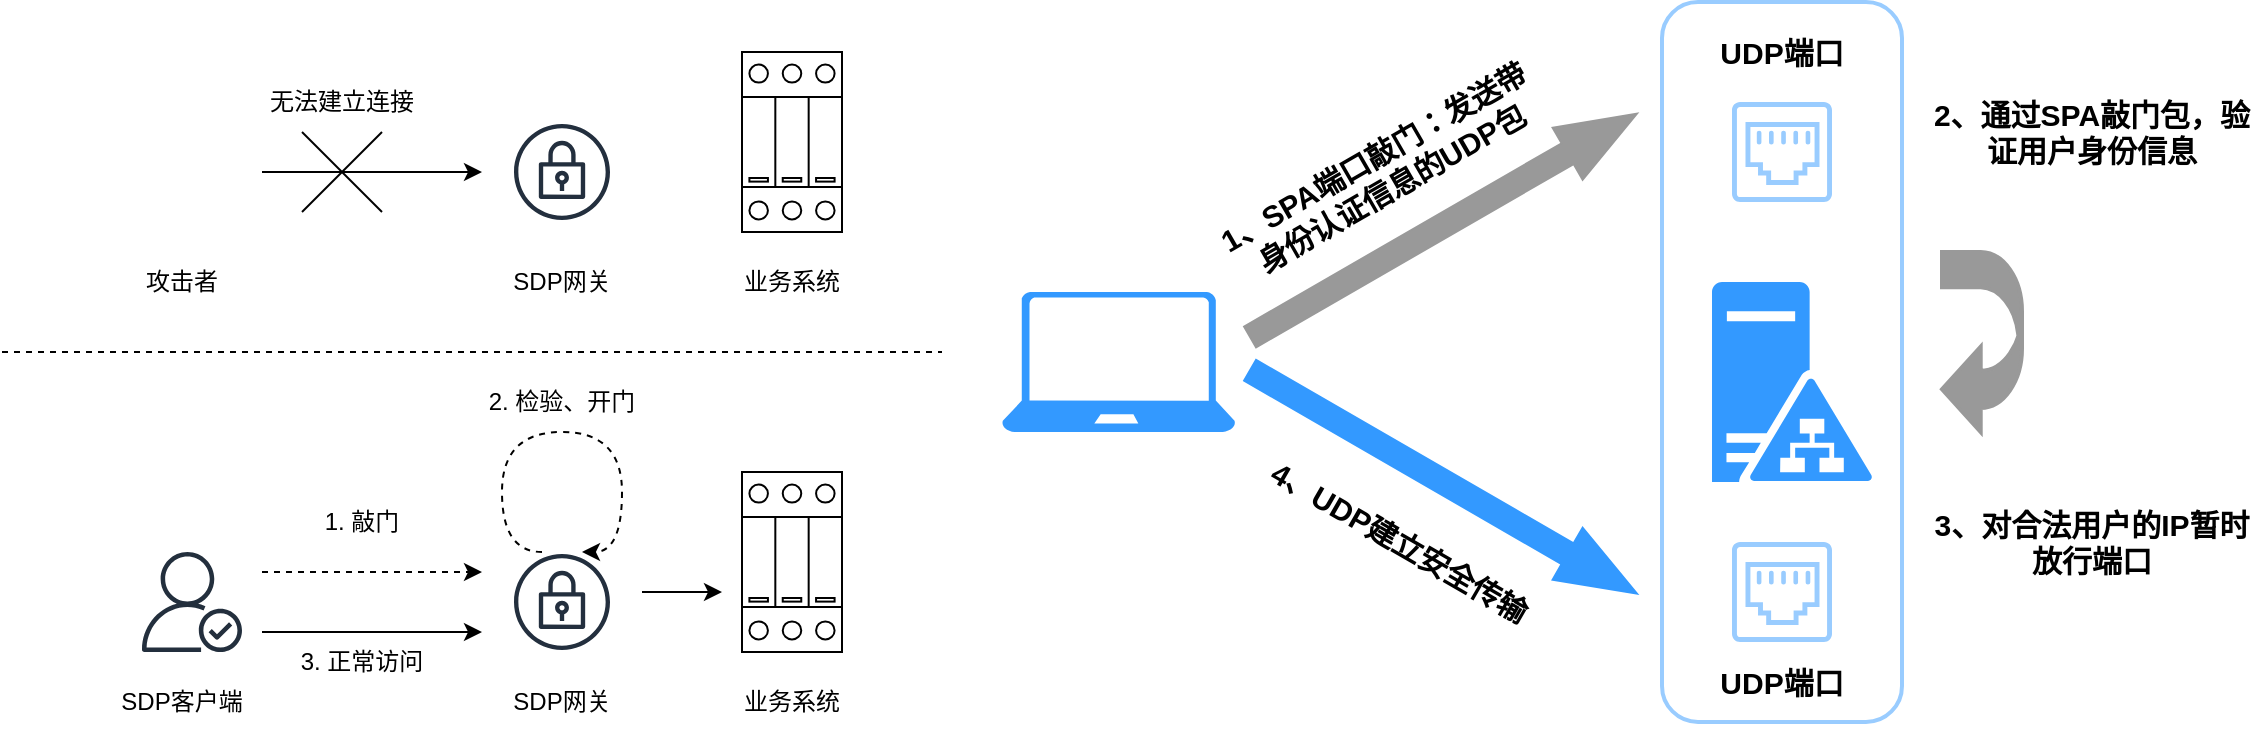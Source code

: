 <mxfile version="24.7.7">
  <diagram name="第 1 页" id="Sipz-_kJV49elIH6eEbf">
    <mxGraphModel dx="880" dy="460" grid="1" gridSize="10" guides="1" tooltips="1" connect="1" arrows="1" fold="1" page="1" pageScale="1" pageWidth="827" pageHeight="1169" math="0" shadow="0">
      <root>
        <mxCell id="0" />
        <mxCell id="1" parent="0" />
        <mxCell id="w30AFk53KffUqU6aEnDT-2" value="攻击者" style="text;html=1;align=center;verticalAlign=middle;whiteSpace=wrap;rounded=0;" vertex="1" parent="1">
          <mxGeometry x="70" y="160" width="60" height="30" as="geometry" />
        </mxCell>
        <mxCell id="w30AFk53KffUqU6aEnDT-3" value="" style="endArrow=classic;html=1;rounded=0;" edge="1" parent="1">
          <mxGeometry width="50" height="50" relative="1" as="geometry">
            <mxPoint x="140" y="120" as="sourcePoint" />
            <mxPoint x="250" y="120" as="targetPoint" />
          </mxGeometry>
        </mxCell>
        <mxCell id="w30AFk53KffUqU6aEnDT-4" value="无法建立连接" style="text;html=1;align=center;verticalAlign=middle;whiteSpace=wrap;rounded=0;" vertex="1" parent="1">
          <mxGeometry x="140" y="70" width="80" height="30" as="geometry" />
        </mxCell>
        <mxCell id="w30AFk53KffUqU6aEnDT-5" value="" style="endArrow=none;html=1;rounded=0;" edge="1" parent="1">
          <mxGeometry width="50" height="50" relative="1" as="geometry">
            <mxPoint x="160" y="100" as="sourcePoint" />
            <mxPoint x="200" y="140" as="targetPoint" />
          </mxGeometry>
        </mxCell>
        <mxCell id="w30AFk53KffUqU6aEnDT-6" value="" style="endArrow=none;html=1;rounded=0;" edge="1" parent="1">
          <mxGeometry width="50" height="50" relative="1" as="geometry">
            <mxPoint x="200" y="100" as="sourcePoint" />
            <mxPoint x="160" y="140" as="targetPoint" />
          </mxGeometry>
        </mxCell>
        <mxCell id="w30AFk53KffUqU6aEnDT-7" value="" style="sketch=0;outlineConnect=0;fontColor=#232F3E;gradientColor=none;strokeColor=#232F3E;fillColor=#ffffff;dashed=0;verticalLabelPosition=bottom;verticalAlign=top;align=center;html=1;fontSize=12;fontStyle=0;aspect=fixed;shape=mxgraph.aws4.resourceIcon;resIcon=mxgraph.aws4.vpn_gateway;" vertex="1" parent="1">
          <mxGeometry x="260" y="90" width="60" height="60" as="geometry" />
        </mxCell>
        <mxCell id="w30AFk53KffUqU6aEnDT-8" value="SDP网关" style="text;html=1;align=center;verticalAlign=middle;whiteSpace=wrap;rounded=0;" vertex="1" parent="1">
          <mxGeometry x="260" y="160" width="60" height="30" as="geometry" />
        </mxCell>
        <mxCell id="w30AFk53KffUqU6aEnDT-9" value="" style="verticalLabelPosition=bottom;dashed=0;shadow=0;html=1;align=center;verticalAlign=top;shape=mxgraph.cabinets.surge_protection_3p;" vertex="1" parent="1">
          <mxGeometry x="380" y="60" width="50" height="90" as="geometry" />
        </mxCell>
        <mxCell id="w30AFk53KffUqU6aEnDT-10" value="业务系统" style="text;html=1;align=center;verticalAlign=middle;whiteSpace=wrap;rounded=0;" vertex="1" parent="1">
          <mxGeometry x="375" y="160" width="60" height="30" as="geometry" />
        </mxCell>
        <mxCell id="w30AFk53KffUqU6aEnDT-11" value="" style="endArrow=none;dashed=1;html=1;rounded=0;" edge="1" parent="1">
          <mxGeometry width="50" height="50" relative="1" as="geometry">
            <mxPoint x="10" y="210" as="sourcePoint" />
            <mxPoint x="480" y="210" as="targetPoint" />
          </mxGeometry>
        </mxCell>
        <mxCell id="w30AFk53KffUqU6aEnDT-12" value="" style="sketch=0;outlineConnect=0;fontColor=#232F3E;gradientColor=none;fillColor=#232F3D;strokeColor=none;dashed=0;verticalLabelPosition=bottom;verticalAlign=top;align=center;html=1;fontSize=12;fontStyle=0;aspect=fixed;pointerEvents=1;shape=mxgraph.aws4.authenticated_user;" vertex="1" parent="1">
          <mxGeometry x="80" y="310" width="50" height="50" as="geometry" />
        </mxCell>
        <mxCell id="w30AFk53KffUqU6aEnDT-13" value="SDP客户端" style="text;html=1;align=center;verticalAlign=middle;whiteSpace=wrap;rounded=0;" vertex="1" parent="1">
          <mxGeometry x="65" y="370" width="70" height="30" as="geometry" />
        </mxCell>
        <mxCell id="w30AFk53KffUqU6aEnDT-14" value="" style="endArrow=classic;html=1;rounded=0;" edge="1" parent="1">
          <mxGeometry width="50" height="50" relative="1" as="geometry">
            <mxPoint x="140" y="350" as="sourcePoint" />
            <mxPoint x="250" y="350" as="targetPoint" />
          </mxGeometry>
        </mxCell>
        <mxCell id="w30AFk53KffUqU6aEnDT-16" value="" style="html=1;labelBackgroundColor=#ffffff;startArrow=none;startFill=0;startSize=6;endArrow=classic;endFill=1;endSize=6;jettySize=auto;orthogonalLoop=1;strokeWidth=1;dashed=1;fontSize=14;rounded=0;" edge="1" parent="1">
          <mxGeometry width="60" height="60" relative="1" as="geometry">
            <mxPoint x="140" y="320" as="sourcePoint" />
            <mxPoint x="250" y="320" as="targetPoint" />
          </mxGeometry>
        </mxCell>
        <mxCell id="w30AFk53KffUqU6aEnDT-17" value="1. 敲门" style="text;html=1;align=center;verticalAlign=middle;whiteSpace=wrap;rounded=0;" vertex="1" parent="1">
          <mxGeometry x="150" y="280" width="80" height="30" as="geometry" />
        </mxCell>
        <mxCell id="w30AFk53KffUqU6aEnDT-18" value="3. 正常访问" style="text;html=1;align=center;verticalAlign=middle;whiteSpace=wrap;rounded=0;" vertex="1" parent="1">
          <mxGeometry x="150" y="350" width="80" height="30" as="geometry" />
        </mxCell>
        <mxCell id="w30AFk53KffUqU6aEnDT-19" value="" style="sketch=0;outlineConnect=0;fontColor=#232F3E;gradientColor=none;strokeColor=#232F3E;fillColor=#ffffff;dashed=0;verticalLabelPosition=bottom;verticalAlign=top;align=center;html=1;fontSize=12;fontStyle=0;aspect=fixed;shape=mxgraph.aws4.resourceIcon;resIcon=mxgraph.aws4.vpn_gateway;" vertex="1" parent="1">
          <mxGeometry x="260" y="305" width="60" height="60" as="geometry" />
        </mxCell>
        <mxCell id="w30AFk53KffUqU6aEnDT-20" value="SDP网关" style="text;html=1;align=center;verticalAlign=middle;whiteSpace=wrap;rounded=0;" vertex="1" parent="1">
          <mxGeometry x="260" y="370" width="60" height="30" as="geometry" />
        </mxCell>
        <mxCell id="w30AFk53KffUqU6aEnDT-21" value="" style="verticalLabelPosition=bottom;dashed=0;shadow=0;html=1;align=center;verticalAlign=top;shape=mxgraph.cabinets.surge_protection_3p;" vertex="1" parent="1">
          <mxGeometry x="380" y="270" width="50" height="90" as="geometry" />
        </mxCell>
        <mxCell id="w30AFk53KffUqU6aEnDT-22" value="业务系统" style="text;html=1;align=center;verticalAlign=middle;whiteSpace=wrap;rounded=0;" vertex="1" parent="1">
          <mxGeometry x="375" y="370" width="60" height="30" as="geometry" />
        </mxCell>
        <mxCell id="w30AFk53KffUqU6aEnDT-23" value="" style="endArrow=classic;html=1;rounded=0;" edge="1" parent="1">
          <mxGeometry width="50" height="50" relative="1" as="geometry">
            <mxPoint x="330" y="330" as="sourcePoint" />
            <mxPoint x="370" y="330" as="targetPoint" />
          </mxGeometry>
        </mxCell>
        <mxCell id="w30AFk53KffUqU6aEnDT-29" value="" style="curved=1;endArrow=classic;html=1;rounded=0;dashed=1;edgeStyle=orthogonalEdgeStyle;" edge="1" parent="1">
          <mxGeometry width="50" height="50" relative="1" as="geometry">
            <mxPoint x="280" y="310" as="sourcePoint" />
            <mxPoint x="300" y="310" as="targetPoint" />
            <Array as="points">
              <mxPoint x="260" y="310" />
              <mxPoint x="260" y="250" />
              <mxPoint x="320" y="250" />
              <mxPoint x="320" y="310" />
            </Array>
          </mxGeometry>
        </mxCell>
        <mxCell id="w30AFk53KffUqU6aEnDT-30" value="2. 检验、开门" style="text;html=1;align=center;verticalAlign=middle;whiteSpace=wrap;rounded=0;" vertex="1" parent="1">
          <mxGeometry x="250" y="220" width="80" height="30" as="geometry" />
        </mxCell>
        <mxCell id="w30AFk53KffUqU6aEnDT-32" value="" style="sketch=0;aspect=fixed;pointerEvents=1;shadow=0;dashed=0;html=1;strokeColor=none;labelPosition=center;verticalLabelPosition=bottom;verticalAlign=top;align=center;fillColor=#3399FF;shape=mxgraph.azure.laptop" vertex="1" parent="1">
          <mxGeometry x="510" y="180" width="116.67" height="70" as="geometry" />
        </mxCell>
        <mxCell id="w30AFk53KffUqU6aEnDT-33" value="" style="rounded=1;whiteSpace=wrap;html=1;strokeColor=#99CCFF;strokeWidth=2;" vertex="1" parent="1">
          <mxGeometry x="840" y="35" width="120" height="360" as="geometry" />
        </mxCell>
        <mxCell id="w30AFk53KffUqU6aEnDT-34" value="" style="sketch=0;pointerEvents=1;shadow=0;dashed=0;html=1;strokeColor=none;fillColor=#99CCFF;aspect=fixed;labelPosition=center;verticalLabelPosition=bottom;verticalAlign=top;align=center;outlineConnect=0;shape=mxgraph.vvd.ethernet_port;" vertex="1" parent="1">
          <mxGeometry x="875" y="85" width="50" height="50" as="geometry" />
        </mxCell>
        <mxCell id="w30AFk53KffUqU6aEnDT-35" value="" style="sketch=0;pointerEvents=1;shadow=0;dashed=0;html=1;strokeColor=none;fillColor=#99CCFF;aspect=fixed;labelPosition=center;verticalLabelPosition=bottom;verticalAlign=top;align=center;outlineConnect=0;shape=mxgraph.vvd.ethernet_port;" vertex="1" parent="1">
          <mxGeometry x="875" y="305" width="50" height="50" as="geometry" />
        </mxCell>
        <mxCell id="w30AFk53KffUqU6aEnDT-36" value="UDP端口" style="text;html=1;align=center;verticalAlign=middle;whiteSpace=wrap;rounded=0;fontStyle=1;fontSize=15;" vertex="1" parent="1">
          <mxGeometry x="865" y="45" width="70" height="30" as="geometry" />
        </mxCell>
        <mxCell id="w30AFk53KffUqU6aEnDT-38" value="UDP端口" style="text;html=1;align=center;verticalAlign=middle;whiteSpace=wrap;rounded=0;fontStyle=1;fontSize=15;" vertex="1" parent="1">
          <mxGeometry x="865" y="360" width="70" height="30" as="geometry" />
        </mxCell>
        <mxCell id="w30AFk53KffUqU6aEnDT-39" value="" style="sketch=0;aspect=fixed;pointerEvents=1;shadow=0;dashed=0;html=1;strokeColor=none;labelPosition=center;verticalLabelPosition=bottom;verticalAlign=top;align=center;fillColor=#3399FF;shape=mxgraph.mscae.enterprise.ad_fs" vertex="1" parent="1">
          <mxGeometry x="865" y="175" width="80" height="100" as="geometry" />
        </mxCell>
        <mxCell id="w30AFk53KffUqU6aEnDT-40" value="" style="html=1;shadow=0;dashed=0;align=center;verticalAlign=middle;shape=mxgraph.arrows2.arrow;dy=0.6;dx=40;notch=0;rotation=-30;fillColor=#999999;strokeColor=#999999;" vertex="1" parent="1">
          <mxGeometry x="619.08" y="131.67" width="223.33" height="30" as="geometry" />
        </mxCell>
        <mxCell id="w30AFk53KffUqU6aEnDT-42" value="1、SPA端口敲门：发送带身份认证信息的UDP包" style="text;html=1;align=center;verticalAlign=middle;whiteSpace=wrap;rounded=0;fontStyle=1;fontSize=15;rotation=-30;" vertex="1" parent="1">
          <mxGeometry x="610" y="105" width="180" height="30" as="geometry" />
        </mxCell>
        <mxCell id="w30AFk53KffUqU6aEnDT-43" value="" style="html=1;shadow=0;dashed=0;align=center;verticalAlign=middle;shape=mxgraph.arrows2.arrow;dy=0.6;dx=40;notch=0;rotation=30;fillColor=#3399FF;strokeColor=#3399FF;" vertex="1" parent="1">
          <mxGeometry x="619.08" y="260" width="223.33" height="30" as="geometry" />
        </mxCell>
        <mxCell id="w30AFk53KffUqU6aEnDT-44" value="4、UDP建立安全传输" style="text;html=1;align=center;verticalAlign=middle;whiteSpace=wrap;rounded=0;fontStyle=1;fontSize=15;rotation=30;" vertex="1" parent="1">
          <mxGeometry x="619.08" y="290" width="180" height="30" as="geometry" />
        </mxCell>
        <mxCell id="w30AFk53KffUqU6aEnDT-45" value="2、通过SPA敲门包，验证用户身份信息" style="text;html=1;align=center;verticalAlign=middle;whiteSpace=wrap;rounded=0;fontStyle=1;fontSize=15;rotation=0;" vertex="1" parent="1">
          <mxGeometry x="970" y="85" width="170" height="30" as="geometry" />
        </mxCell>
        <mxCell id="w30AFk53KffUqU6aEnDT-46" value="3、对合法用户的IP暂时放行端口" style="text;html=1;align=center;verticalAlign=middle;whiteSpace=wrap;rounded=0;fontStyle=1;fontSize=15;rotation=0;" vertex="1" parent="1">
          <mxGeometry x="970" y="290" width="170" height="30" as="geometry" />
        </mxCell>
        <mxCell id="w30AFk53KffUqU6aEnDT-49" value="" style="shape=image;html=1;verticalAlign=top;verticalLabelPosition=bottom;labelBackgroundColor=#ffffff;imageAspect=0;aspect=fixed;image=https://cdn0.iconfinder.com/data/icons/kameleon-free-pack/110/Hacker-128.png" vertex="1" parent="1">
          <mxGeometry x="56.34" y="70" width="87.33" height="87.33" as="geometry" />
        </mxCell>
        <mxCell id="w30AFk53KffUqU6aEnDT-52" value="" style="shape=mxgraph.arrows.u_turn_left_arrow;html=1;verticalLabelPosition=bottom;verticalAlign=top;strokeWidth=2;strokeColor=#999999;fillColor=#999999;" vertex="1" parent="1">
          <mxGeometry x="980" y="160" width="40" height="90" as="geometry" />
        </mxCell>
      </root>
    </mxGraphModel>
  </diagram>
</mxfile>

